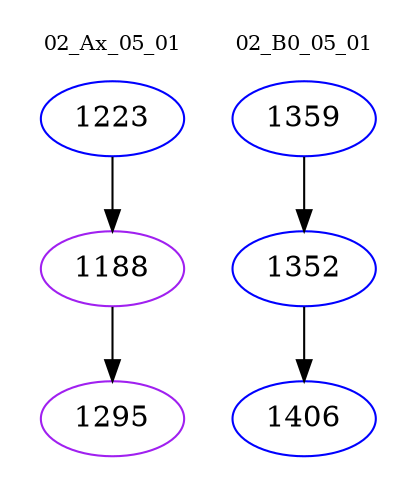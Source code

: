 digraph{
subgraph cluster_0 {
color = white
label = "02_Ax_05_01";
fontsize=10;
T0_1223 [label="1223", color="blue"]
T0_1223 -> T0_1188 [color="black"]
T0_1188 [label="1188", color="purple"]
T0_1188 -> T0_1295 [color="black"]
T0_1295 [label="1295", color="purple"]
}
subgraph cluster_1 {
color = white
label = "02_B0_05_01";
fontsize=10;
T1_1359 [label="1359", color="blue"]
T1_1359 -> T1_1352 [color="black"]
T1_1352 [label="1352", color="blue"]
T1_1352 -> T1_1406 [color="black"]
T1_1406 [label="1406", color="blue"]
}
}
